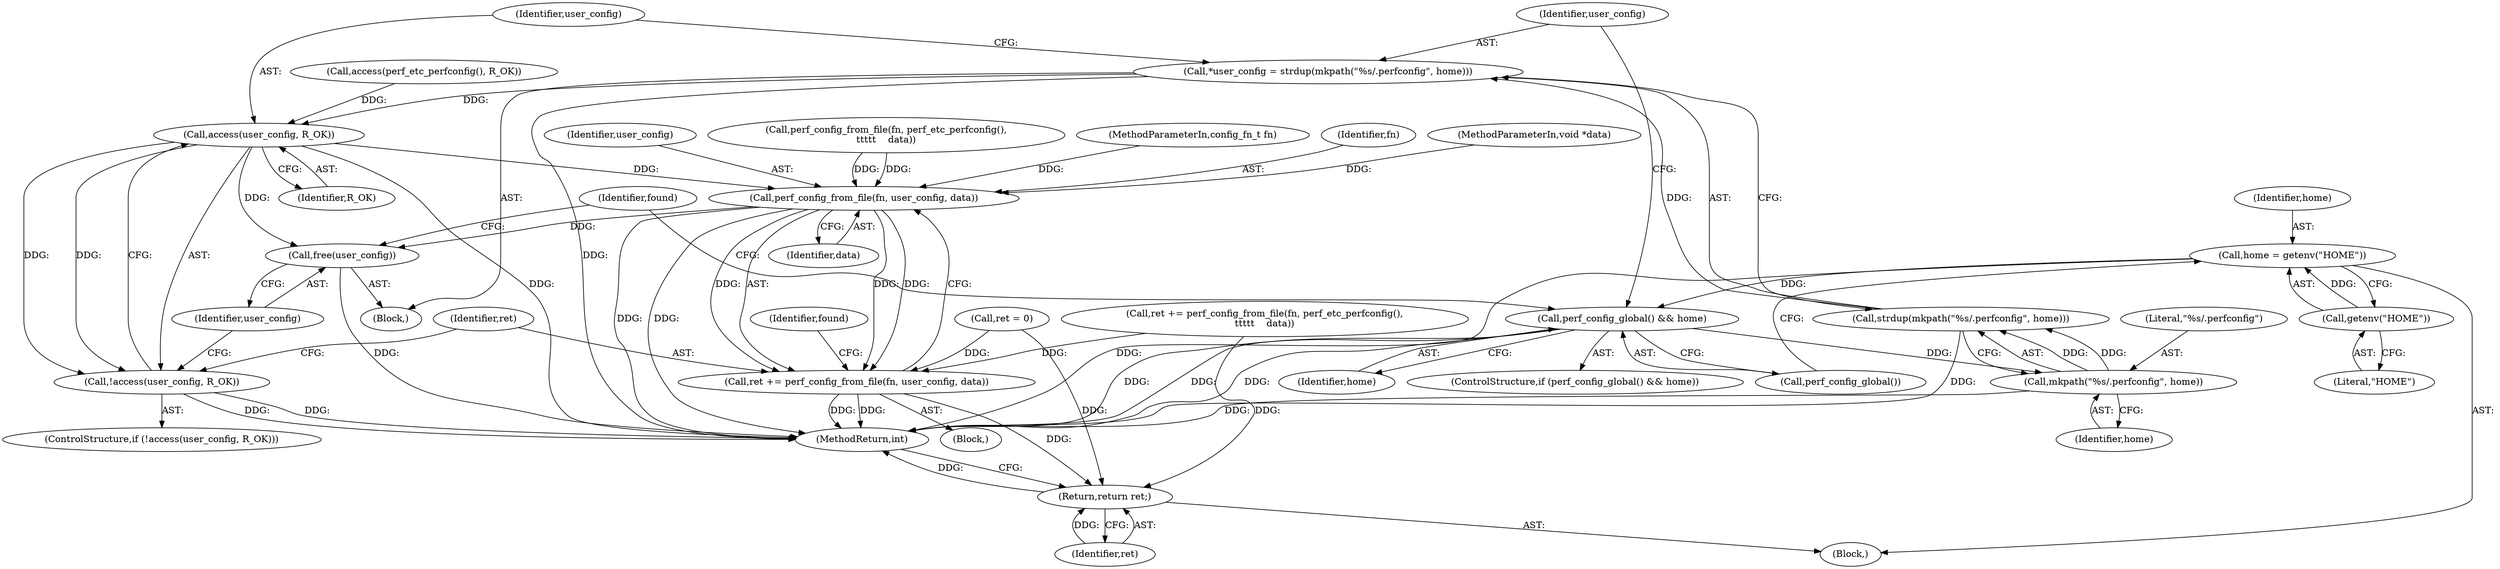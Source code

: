 digraph "0_linux_aba8d056078e47350d85b06a9cabd5afcc4b72ea@API" {
"1000151" [label="(Call,*user_config = strdup(mkpath(\"%s/.perfconfig\", home)))"];
"1000153" [label="(Call,strdup(mkpath(\"%s/.perfconfig\", home)))"];
"1000154" [label="(Call,mkpath(\"%s/.perfconfig\", home))"];
"1000146" [label="(Call,perf_config_global() && home)"];
"1000141" [label="(Call,home = getenv(\"HOME\"))"];
"1000143" [label="(Call,getenv(\"HOME\"))"];
"1000159" [label="(Call,access(user_config, R_OK))"];
"1000158" [label="(Call,!access(user_config, R_OK))"];
"1000165" [label="(Call,perf_config_from_file(fn, user_config, data))"];
"1000163" [label="(Call,ret += perf_config_from_file(fn, user_config, data))"];
"1000181" [label="(Return,return ret;)"];
"1000172" [label="(Call,free(user_config))"];
"1000147" [label="(Call,perf_config_global())"];
"1000183" [label="(MethodReturn,int)"];
"1000155" [label="(Literal,\"%s/.perfconfig\")"];
"1000142" [label="(Identifier,home)"];
"1000103" [label="(MethodParameterIn,void *data)"];
"1000176" [label="(Identifier,found)"];
"1000173" [label="(Identifier,user_config)"];
"1000167" [label="(Identifier,user_config)"];
"1000145" [label="(ControlStructure,if (perf_config_global() && home))"];
"1000134" [label="(Call,perf_config_from_file(fn, perf_etc_perfconfig(),\n\t\t\t\t\t    data))"];
"1000157" [label="(ControlStructure,if (!access(user_config, R_OK)))"];
"1000158" [label="(Call,!access(user_config, R_OK))"];
"1000161" [label="(Identifier,R_OK)"];
"1000149" [label="(Block,)"];
"1000151" [label="(Call,*user_config = strdup(mkpath(\"%s/.perfconfig\", home)))"];
"1000159" [label="(Call,access(user_config, R_OK))"];
"1000164" [label="(Identifier,ret)"];
"1000148" [label="(Identifier,home)"];
"1000143" [label="(Call,getenv(\"HOME\"))"];
"1000162" [label="(Block,)"];
"1000172" [label="(Call,free(user_config))"];
"1000132" [label="(Call,ret += perf_config_from_file(fn, perf_etc_perfconfig(),\n\t\t\t\t\t    data))"];
"1000102" [label="(MethodParameterIn,config_fn_t fn)"];
"1000153" [label="(Call,strdup(mkpath(\"%s/.perfconfig\", home)))"];
"1000160" [label="(Identifier,user_config)"];
"1000166" [label="(Identifier,fn)"];
"1000106" [label="(Call,ret = 0)"];
"1000144" [label="(Literal,\"HOME\")"];
"1000165" [label="(Call,perf_config_from_file(fn, user_config, data))"];
"1000146" [label="(Call,perf_config_global() && home)"];
"1000163" [label="(Call,ret += perf_config_from_file(fn, user_config, data))"];
"1000170" [label="(Identifier,found)"];
"1000128" [label="(Call,access(perf_etc_perfconfig(), R_OK))"];
"1000168" [label="(Identifier,data)"];
"1000104" [label="(Block,)"];
"1000182" [label="(Identifier,ret)"];
"1000181" [label="(Return,return ret;)"];
"1000156" [label="(Identifier,home)"];
"1000154" [label="(Call,mkpath(\"%s/.perfconfig\", home))"];
"1000141" [label="(Call,home = getenv(\"HOME\"))"];
"1000152" [label="(Identifier,user_config)"];
"1000151" -> "1000149"  [label="AST: "];
"1000151" -> "1000153"  [label="CFG: "];
"1000152" -> "1000151"  [label="AST: "];
"1000153" -> "1000151"  [label="AST: "];
"1000160" -> "1000151"  [label="CFG: "];
"1000151" -> "1000183"  [label="DDG: "];
"1000153" -> "1000151"  [label="DDG: "];
"1000151" -> "1000159"  [label="DDG: "];
"1000153" -> "1000154"  [label="CFG: "];
"1000154" -> "1000153"  [label="AST: "];
"1000153" -> "1000183"  [label="DDG: "];
"1000154" -> "1000153"  [label="DDG: "];
"1000154" -> "1000153"  [label="DDG: "];
"1000154" -> "1000156"  [label="CFG: "];
"1000155" -> "1000154"  [label="AST: "];
"1000156" -> "1000154"  [label="AST: "];
"1000154" -> "1000183"  [label="DDG: "];
"1000146" -> "1000154"  [label="DDG: "];
"1000146" -> "1000145"  [label="AST: "];
"1000146" -> "1000147"  [label="CFG: "];
"1000146" -> "1000148"  [label="CFG: "];
"1000147" -> "1000146"  [label="AST: "];
"1000148" -> "1000146"  [label="AST: "];
"1000152" -> "1000146"  [label="CFG: "];
"1000176" -> "1000146"  [label="CFG: "];
"1000146" -> "1000183"  [label="DDG: "];
"1000146" -> "1000183"  [label="DDG: "];
"1000146" -> "1000183"  [label="DDG: "];
"1000141" -> "1000146"  [label="DDG: "];
"1000141" -> "1000104"  [label="AST: "];
"1000141" -> "1000143"  [label="CFG: "];
"1000142" -> "1000141"  [label="AST: "];
"1000143" -> "1000141"  [label="AST: "];
"1000147" -> "1000141"  [label="CFG: "];
"1000141" -> "1000183"  [label="DDG: "];
"1000143" -> "1000141"  [label="DDG: "];
"1000143" -> "1000144"  [label="CFG: "];
"1000144" -> "1000143"  [label="AST: "];
"1000159" -> "1000158"  [label="AST: "];
"1000159" -> "1000161"  [label="CFG: "];
"1000160" -> "1000159"  [label="AST: "];
"1000161" -> "1000159"  [label="AST: "];
"1000158" -> "1000159"  [label="CFG: "];
"1000159" -> "1000183"  [label="DDG: "];
"1000159" -> "1000158"  [label="DDG: "];
"1000159" -> "1000158"  [label="DDG: "];
"1000128" -> "1000159"  [label="DDG: "];
"1000159" -> "1000165"  [label="DDG: "];
"1000159" -> "1000172"  [label="DDG: "];
"1000158" -> "1000157"  [label="AST: "];
"1000164" -> "1000158"  [label="CFG: "];
"1000173" -> "1000158"  [label="CFG: "];
"1000158" -> "1000183"  [label="DDG: "];
"1000158" -> "1000183"  [label="DDG: "];
"1000165" -> "1000163"  [label="AST: "];
"1000165" -> "1000168"  [label="CFG: "];
"1000166" -> "1000165"  [label="AST: "];
"1000167" -> "1000165"  [label="AST: "];
"1000168" -> "1000165"  [label="AST: "];
"1000163" -> "1000165"  [label="CFG: "];
"1000165" -> "1000183"  [label="DDG: "];
"1000165" -> "1000183"  [label="DDG: "];
"1000165" -> "1000163"  [label="DDG: "];
"1000165" -> "1000163"  [label="DDG: "];
"1000165" -> "1000163"  [label="DDG: "];
"1000134" -> "1000165"  [label="DDG: "];
"1000134" -> "1000165"  [label="DDG: "];
"1000102" -> "1000165"  [label="DDG: "];
"1000103" -> "1000165"  [label="DDG: "];
"1000165" -> "1000172"  [label="DDG: "];
"1000163" -> "1000162"  [label="AST: "];
"1000164" -> "1000163"  [label="AST: "];
"1000170" -> "1000163"  [label="CFG: "];
"1000163" -> "1000183"  [label="DDG: "];
"1000163" -> "1000183"  [label="DDG: "];
"1000106" -> "1000163"  [label="DDG: "];
"1000132" -> "1000163"  [label="DDG: "];
"1000163" -> "1000181"  [label="DDG: "];
"1000181" -> "1000104"  [label="AST: "];
"1000181" -> "1000182"  [label="CFG: "];
"1000182" -> "1000181"  [label="AST: "];
"1000183" -> "1000181"  [label="CFG: "];
"1000181" -> "1000183"  [label="DDG: "];
"1000182" -> "1000181"  [label="DDG: "];
"1000106" -> "1000181"  [label="DDG: "];
"1000132" -> "1000181"  [label="DDG: "];
"1000172" -> "1000149"  [label="AST: "];
"1000172" -> "1000173"  [label="CFG: "];
"1000173" -> "1000172"  [label="AST: "];
"1000176" -> "1000172"  [label="CFG: "];
"1000172" -> "1000183"  [label="DDG: "];
}
